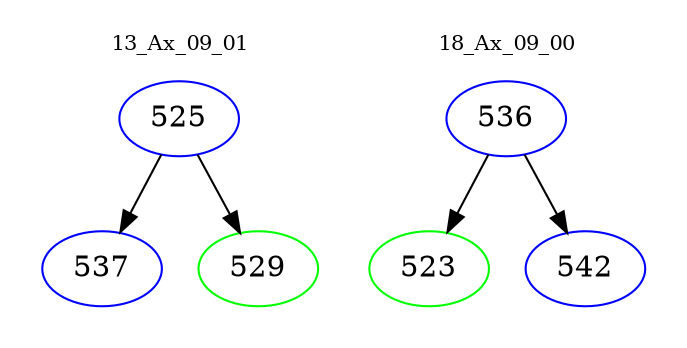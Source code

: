 digraph{
subgraph cluster_0 {
color = white
label = "13_Ax_09_01";
fontsize=10;
T0_525 [label="525", color="blue"]
T0_525 -> T0_537 [color="black"]
T0_537 [label="537", color="blue"]
T0_525 -> T0_529 [color="black"]
T0_529 [label="529", color="green"]
}
subgraph cluster_1 {
color = white
label = "18_Ax_09_00";
fontsize=10;
T1_536 [label="536", color="blue"]
T1_536 -> T1_523 [color="black"]
T1_523 [label="523", color="green"]
T1_536 -> T1_542 [color="black"]
T1_542 [label="542", color="blue"]
}
}
